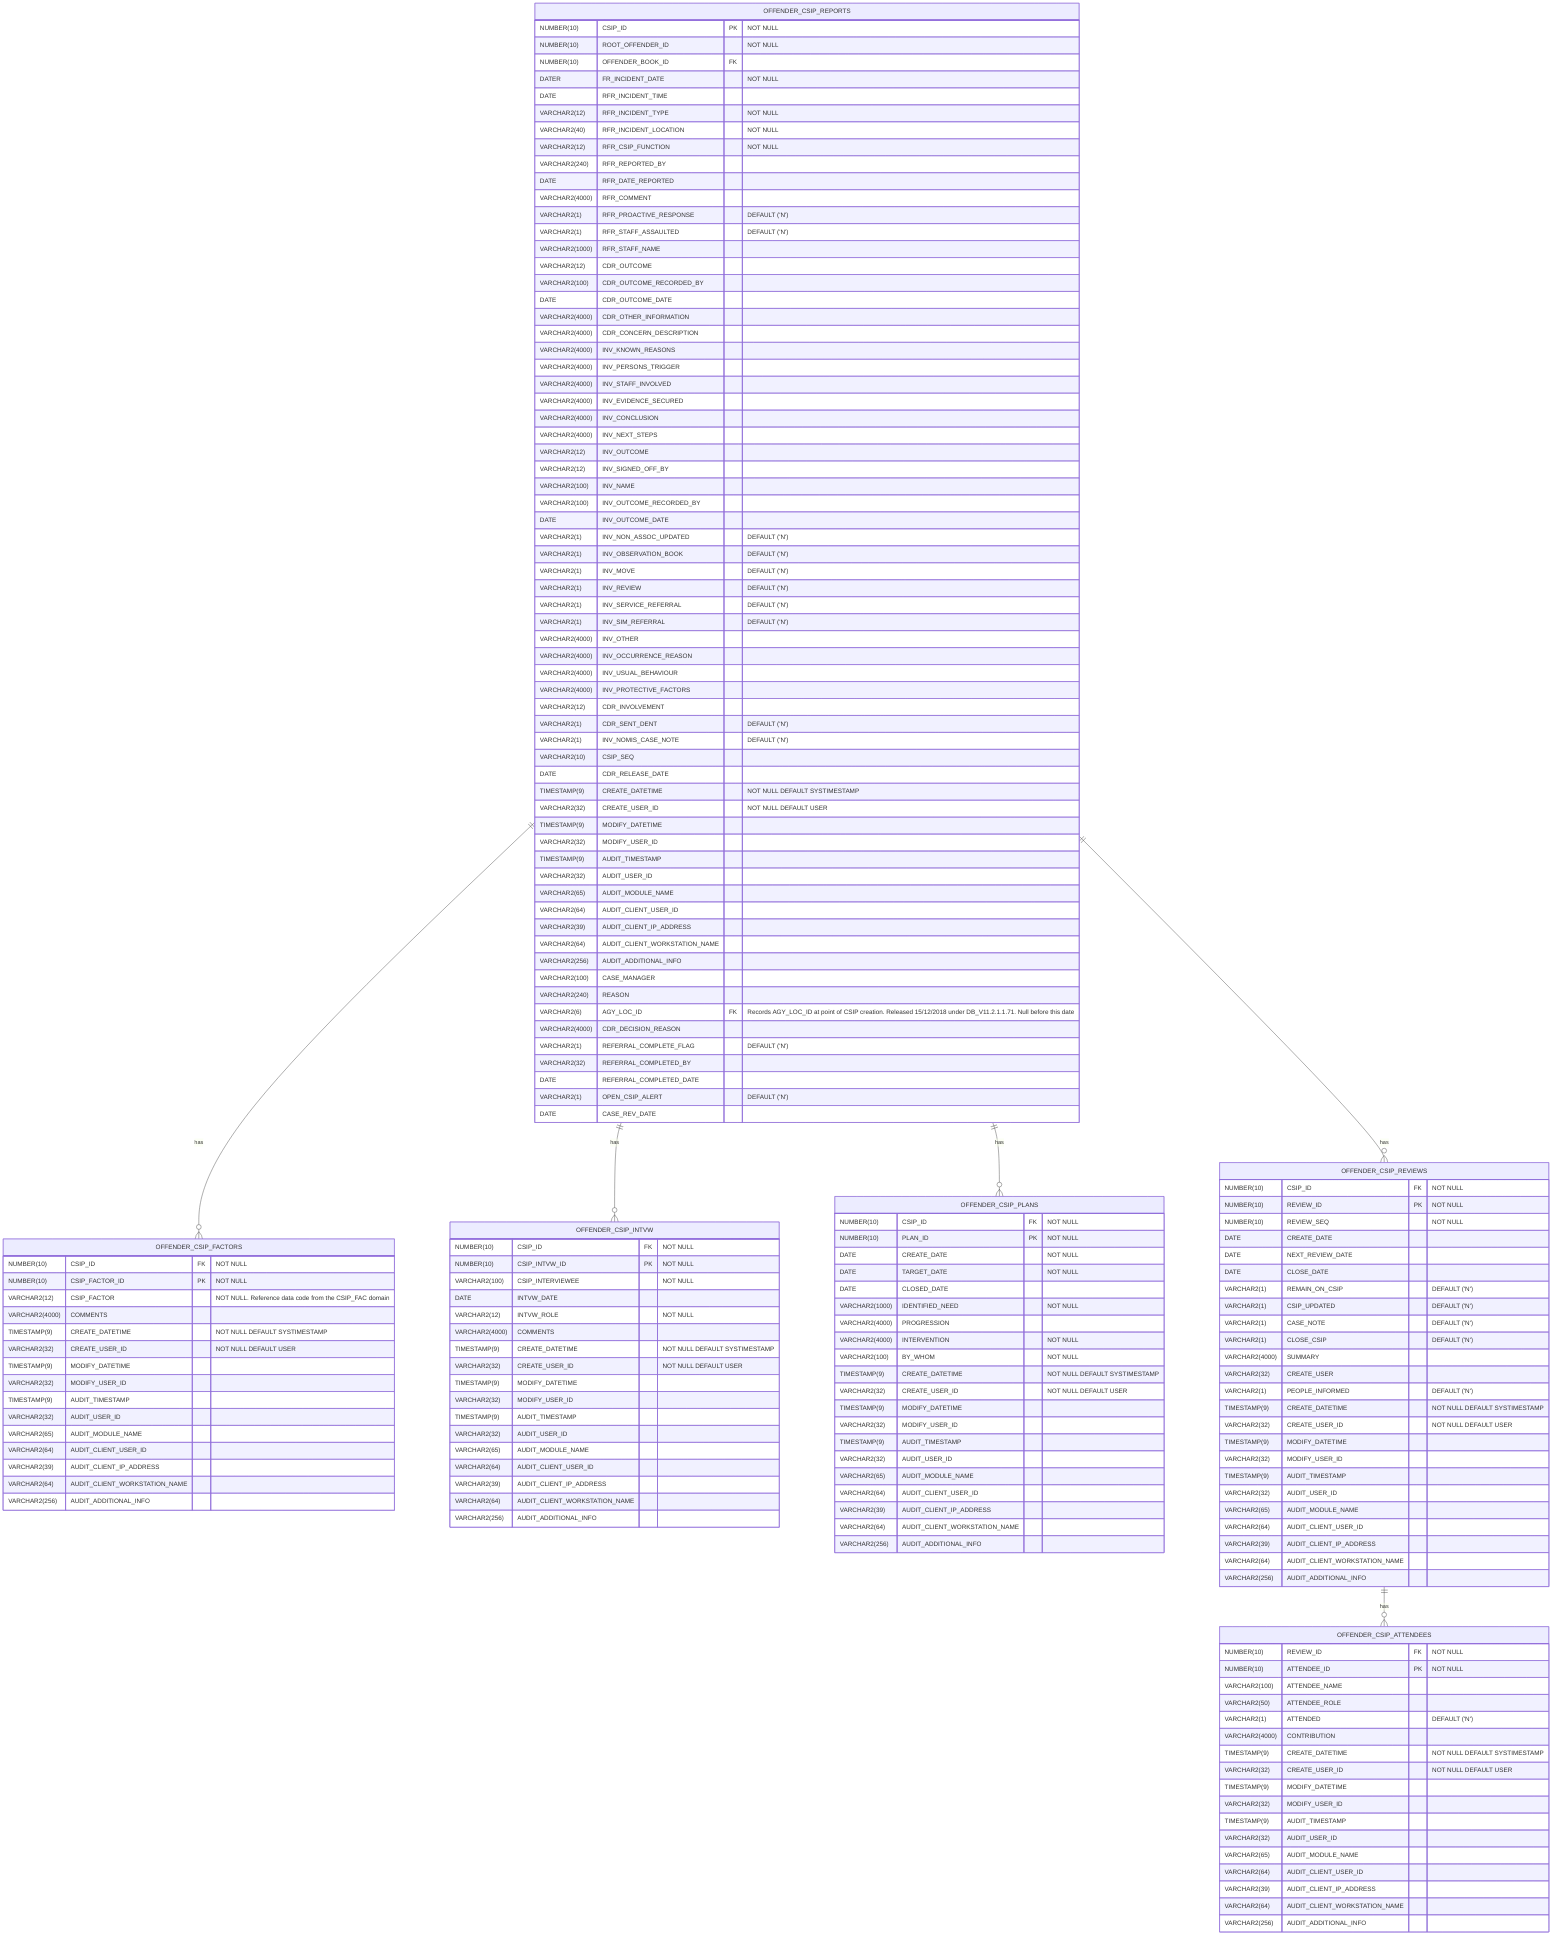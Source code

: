 erDiagram
    OFFENDER_CSIP_REPORTS ||--o{ OFFENDER_CSIP_FACTORS : has
    OFFENDER_CSIP_REPORTS ||--o{ OFFENDER_CSIP_INTVW : has
    OFFENDER_CSIP_REPORTS ||--o{ OFFENDER_CSIP_PLANS : has
    OFFENDER_CSIP_REPORTS ||--o{ OFFENDER_CSIP_REVIEWS : has
    OFFENDER_CSIP_REVIEWS ||--o{ OFFENDER_CSIP_ATTENDEES : has

OFFENDER_CSIP_REPORTS {
    NUMBER(10) CSIP_ID PK "NOT NULL"
    NUMBER(10) ROOT_OFFENDER_ID "NOT NULL"
    NUMBER(10) OFFENDER_BOOK_ID FK
    DATER FR_INCIDENT_DATE "NOT NULL"
    DATE RFR_INCIDENT_TIME
    VARCHAR2(12) RFR_INCIDENT_TYPE "NOT NULL"
    VARCHAR2(40) RFR_INCIDENT_LOCATION "NOT NULL"
    VARCHAR2(12) RFR_CSIP_FUNCTION "NOT NULL"
    VARCHAR2(240) RFR_REPORTED_BY
    DATE RFR_DATE_REPORTED
    VARCHAR2(4000) RFR_COMMENT
    VARCHAR2(1) RFR_PROACTIVE_RESPONSE "DEFAULT ('N')"
    VARCHAR2(1) RFR_STAFF_ASSAULTED "DEFAULT ('N')"
    VARCHAR2(1000) RFR_STAFF_NAME
    VARCHAR2(12) CDR_OUTCOME
    VARCHAR2(100) CDR_OUTCOME_RECORDED_BY
    DATE CDR_OUTCOME_DATE
    VARCHAR2(4000) CDR_OTHER_INFORMATION
    VARCHAR2(4000) CDR_CONCERN_DESCRIPTION
    VARCHAR2(4000) INV_KNOWN_REASONS
    VARCHAR2(4000) INV_PERSONS_TRIGGER
    VARCHAR2(4000) INV_STAFF_INVOLVED
    VARCHAR2(4000) INV_EVIDENCE_SECURED
    VARCHAR2(4000) INV_CONCLUSION
    VARCHAR2(4000) INV_NEXT_STEPS
    VARCHAR2(12) INV_OUTCOME
    VARCHAR2(12) INV_SIGNED_OFF_BY
    VARCHAR2(100) INV_NAME
    VARCHAR2(100) INV_OUTCOME_RECORDED_BY
    DATE INV_OUTCOME_DATE
    VARCHAR2(1) INV_NON_ASSOC_UPDATED "DEFAULT ('N')"
    VARCHAR2(1) INV_OBSERVATION_BOOK "DEFAULT ('N')"
    VARCHAR2(1) INV_MOVE "DEFAULT ('N')"
    VARCHAR2(1) INV_REVIEW "DEFAULT ('N')"
    VARCHAR2(1) INV_SERVICE_REFERRAL "DEFAULT ('N')"
    VARCHAR2(1) INV_SIM_REFERRAL "DEFAULT ('N')"
    VARCHAR2(4000) INV_OTHER
    VARCHAR2(4000) INV_OCCURRENCE_REASON
    VARCHAR2(4000) INV_USUAL_BEHAVIOUR
    VARCHAR2(4000) INV_PROTECTIVE_FACTORS
    VARCHAR2(12) CDR_INVOLVEMENT
    VARCHAR2(1) CDR_SENT_DENT "DEFAULT ('N')"
    VARCHAR2(1) INV_NOMIS_CASE_NOTE  "DEFAULT ('N')"
    VARCHAR2(10) CSIP_SEQ
    DATE CDR_RELEASE_DATE
    TIMESTAMP(9) CREATE_DATETIME "NOT NULL DEFAULT SYSTIMESTAMP"
    VARCHAR2(32) CREATE_USER_ID "NOT NULL DEFAULT USER"
    TIMESTAMP(9) MODIFY_DATETIME
    VARCHAR2(32) MODIFY_USER_ID
    TIMESTAMP(9) AUDIT_TIMESTAMP
    VARCHAR2(32) AUDIT_USER_ID
    VARCHAR2(65) AUDIT_MODULE_NAME
    VARCHAR2(64) AUDIT_CLIENT_USER_ID
    VARCHAR2(39) AUDIT_CLIENT_IP_ADDRESS
    VARCHAR2(64) AUDIT_CLIENT_WORKSTATION_NAME
    VARCHAR2(256) AUDIT_ADDITIONAL_INFO
    VARCHAR2(100) CASE_MANAGER
    VARCHAR2(240) REASON
    VARCHAR2(6) AGY_LOC_ID FK "Records AGY_LOC_ID at point of CSIP creation. Released 15/12/2018 under DB_V11.2.1.1.71. Null before this date"
    VARCHAR2(4000) CDR_DECISION_REASON
    VARCHAR2(1) REFERRAL_COMPLETE_FLAG "DEFAULT ('N')"
    VARCHAR2(32) REFERRAL_COMPLETED_BY
    DATE REFERRAL_COMPLETED_DATE
    VARCHAR2(1) OPEN_CSIP_ALERT "DEFAULT ('N')"
    DATE CASE_REV_DATE
}

OFFENDER_CSIP_FACTORS {
    NUMBER(10) CSIP_ID FK "NOT NULL"
    NUMBER(10) CSIP_FACTOR_ID PK "NOT NULL"
    VARCHAR2(12) CSIP_FACTOR "NOT NULL. Reference data code from the CSIP_FAC domain"
    VARCHAR2(4000) COMMENTS
    TIMESTAMP(9) CREATE_DATETIME "NOT NULL DEFAULT SYSTIMESTAMP"
    VARCHAR2(32) CREATE_USER_ID "NOT NULL DEFAULT USER"
    TIMESTAMP(9) MODIFY_DATETIME
    VARCHAR2(32) MODIFY_USER_ID
    TIMESTAMP(9) AUDIT_TIMESTAMP
    VARCHAR2(32) AUDIT_USER_ID
    VARCHAR2(65) AUDIT_MODULE_NAME
    VARCHAR2(64) AUDIT_CLIENT_USER_ID
    VARCHAR2(39) AUDIT_CLIENT_IP_ADDRESS
    VARCHAR2(64) AUDIT_CLIENT_WORKSTATION_NAME
    VARCHAR2(256) AUDIT_ADDITIONAL_INFO
}

OFFENDER_CSIP_INTVW {
    NUMBER(10) CSIP_ID FK "NOT NULL"
    NUMBER(10) CSIP_INTVW_ID PK "NOT NULL"
    VARCHAR2(100)  CSIP_INTERVIEWEE "NOT NULL"
    DATE INTVW_DATE
    VARCHAR2(12) INTVW_ROLE "NOT NULL"
    VARCHAR2(4000) COMMENTS
    TIMESTAMP(9) CREATE_DATETIME "NOT NULL DEFAULT SYSTIMESTAMP"
    VARCHAR2(32) CREATE_USER_ID "NOT NULL DEFAULT USER"
    TIMESTAMP(9) MODIFY_DATETIME
    VARCHAR2(32) MODIFY_USER_ID
    TIMESTAMP(9) AUDIT_TIMESTAMP
    VARCHAR2(32) AUDIT_USER_ID
    VARCHAR2(65) AUDIT_MODULE_NAME
    VARCHAR2(64) AUDIT_CLIENT_USER_ID
    VARCHAR2(39) AUDIT_CLIENT_IP_ADDRESS
    VARCHAR2(64) AUDIT_CLIENT_WORKSTATION_NAME
    VARCHAR2(256) AUDIT_ADDITIONAL_INFO
}

OFFENDER_CSIP_PLANS {
    NUMBER(10) CSIP_ID FK "NOT NULL"
    NUMBER(10) PLAN_ID PK "NOT NULL"
    DATE CREATE_DATE "NOT NULL"
    DATE TARGET_DATE "NOT NULL"
    DATE CLOSED_DATE
    VARCHAR2(1000) IDENTIFIED_NEED "NOT NULL"
    VARCHAR2(4000) PROGRESSION
    VARCHAR2(4000) INTERVENTION "NOT NULL"
    VARCHAR2(100) BY_WHOM "NOT NULL"
    TIMESTAMP(9) CREATE_DATETIME "NOT NULL DEFAULT SYSTIMESTAMP"
    VARCHAR2(32) CREATE_USER_ID "NOT NULL DEFAULT USER"
    TIMESTAMP(9) MODIFY_DATETIME
    VARCHAR2(32) MODIFY_USER_ID
    TIMESTAMP(9) AUDIT_TIMESTAMP
    VARCHAR2(32) AUDIT_USER_ID
    VARCHAR2(65) AUDIT_MODULE_NAME
    VARCHAR2(64) AUDIT_CLIENT_USER_ID
    VARCHAR2(39) AUDIT_CLIENT_IP_ADDRESS
    VARCHAR2(64) AUDIT_CLIENT_WORKSTATION_NAME
    VARCHAR2(256) AUDIT_ADDITIONAL_INFO
}

OFFENDER_CSIP_REVIEWS {
    NUMBER(10) CSIP_ID FK "NOT NULL"
    NUMBER(10) REVIEW_ID PK "NOT NULL"
    NUMBER(10) REVIEW_SEQ "NOT NULL"
    DATE CREATE_DATE
    DATE NEXT_REVIEW_DATE
    DATE CLOSE_DATE
    VARCHAR2(1) REMAIN_ON_CSIP "DEFAULT ('N')"
    VARCHAR2(1) CSIP_UPDATED "DEFAULT ('N')"
    VARCHAR2(1) CASE_NOTE "DEFAULT ('N')"
    VARCHAR2(1) CLOSE_CSIP "DEFAULT ('N')"
    VARCHAR2(4000) SUMMARY
    VARCHAR2(32) CREATE_USER
    VARCHAR2(1) PEOPLE_INFORMED "DEFAULT ('N')"
    TIMESTAMP(9) CREATE_DATETIME "NOT NULL DEFAULT SYSTIMESTAMP"
    VARCHAR2(32) CREATE_USER_ID "NOT NULL DEFAULT USER"
    TIMESTAMP(9) MODIFY_DATETIME
    VARCHAR2(32) MODIFY_USER_ID
    TIMESTAMP(9) AUDIT_TIMESTAMP
    VARCHAR2(32) AUDIT_USER_ID
    VARCHAR2(65) AUDIT_MODULE_NAME
    VARCHAR2(64) AUDIT_CLIENT_USER_ID
    VARCHAR2(39) AUDIT_CLIENT_IP_ADDRESS
    VARCHAR2(64) AUDIT_CLIENT_WORKSTATION_NAME
    VARCHAR2(256) AUDIT_ADDITIONAL_INFO
}

OFFENDER_CSIP_ATTENDEES {
    NUMBER(10) REVIEW_ID FK "NOT NULL"
    NUMBER(10) ATTENDEE_ID PK "NOT NULL"
    VARCHAR2(100) ATTENDEE_NAME
    VARCHAR2(50) ATTENDEE_ROLE
    VARCHAR2(1) ATTENDED "DEFAULT ('N')"
    VARCHAR2(4000) CONTRIBUTION
    TIMESTAMP(9) CREATE_DATETIME "NOT NULL DEFAULT SYSTIMESTAMP"
    VARCHAR2(32) CREATE_USER_ID "NOT NULL DEFAULT USER"
    TIMESTAMP(9) MODIFY_DATETIME
    VARCHAR2(32) MODIFY_USER_ID
    TIMESTAMP(9) AUDIT_TIMESTAMP
    VARCHAR2(32) AUDIT_USER_ID
    VARCHAR2(65) AUDIT_MODULE_NAME
    VARCHAR2(64) AUDIT_CLIENT_USER_ID
    VARCHAR2(39) AUDIT_CLIENT_IP_ADDRESS
    VARCHAR2(64) AUDIT_CLIENT_WORKSTATION_NAME
    VARCHAR2(256) AUDIT_ADDITIONAL_INFO
}